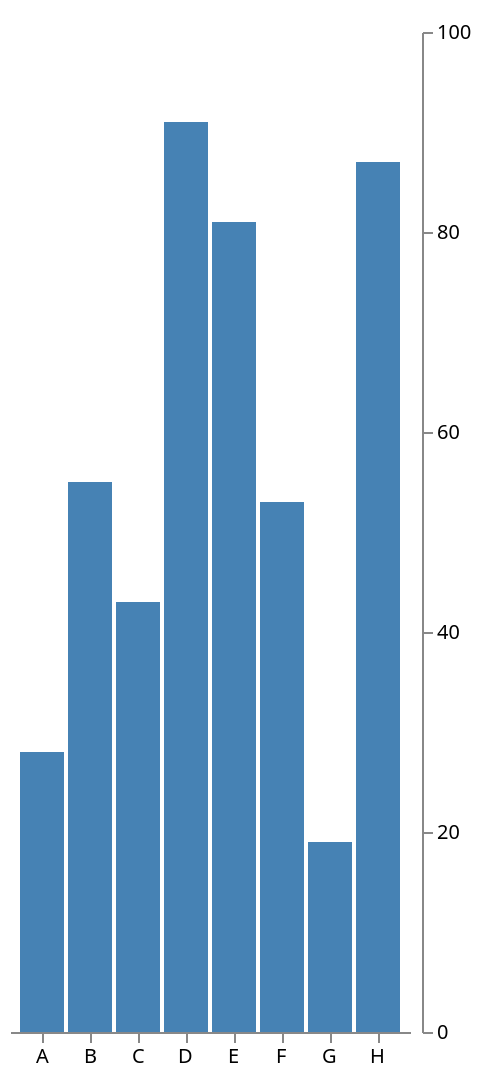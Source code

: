 {
    "$schema": "https://vega.github.io/schema/vega/v5.json",
    "width": 200,
    "height": 500,
    "padding": 5,
  
    "data": [
      {
        "name": "table",
        "values": [
          {"category": "A", "amount": 28},
          {"category": "B", "amount": 55},
          {"category": "C", "amount": 43},
          {"category": "D", "amount": 91},
          {"category": "E", "amount": 81},
          {"category": "F", "amount": 53},
          {"category": "G", "amount": 19},
          {"category": "H", "amount": 87}
        ]
      }
    ],
  
    "signals": [
      {
        "name": "tooltip",
        "value": {},
        "on": [
          {"events": "rect:mouseover", "update": "datum"},
          {"events": "rect:mouseout",  "update": "{}"}
        ]
      }
    ],
  
    "scales": [
      {
        "name": "xscale",
        "type": "band",
        "domain": {"data": "table", "field": "category"},
        "range": "width",
        "padding": 0.1,
        "round": true
      },
      {
        "name": "yscale",
        "domain": {"data": "table", "field": "amount"},
        "nice": true,
        "range": "height"
      }
    ],
  
    "axes": [
      { "orient": "bottom", "scale": "xscale" },
      { "orient": "right", "scale": "yscale", "offset":6,"tickCount":5 }
    ],
  
    "marks": [
      {
        "type": "rect",
        "from": {"data":"table"},
        "encode": {
          "enter": {
            "x": {"scale": "xscale", "field": "category"},
            "width": {"scale": "xscale", "band": 1},
            "y": {"scale": "yscale", "field": "amount"},
            "y2": {"scale": "yscale", "value": 0}
          },
          "update": {
            "fill": {"value": "steelblue"}
          },
          "hover": {
            "fill": {"value": "red"}
          }
        }
      },
      {
        "type": "text",
        "encode": {
          "enter": {
            "align": {"value": "center"},
            "baseline": {"value": "bottom"},
            "fill": {"value": "#333"}
          },
          "update": {
            "x": {"scale": "xscale", "signal": "tooltip.category", "band": 0.5},
            "y": {"scale": "yscale", "signal": "tooltip.amount", "offset": -2},
            "text": {"signal": "tooltip.amount"},
            "fillOpacity": [
              {"test": "isNaN(tooltip.amount)", "value": 0},
              {"value": 1}
            ]
          }
        }
      }
    ]
  }
  